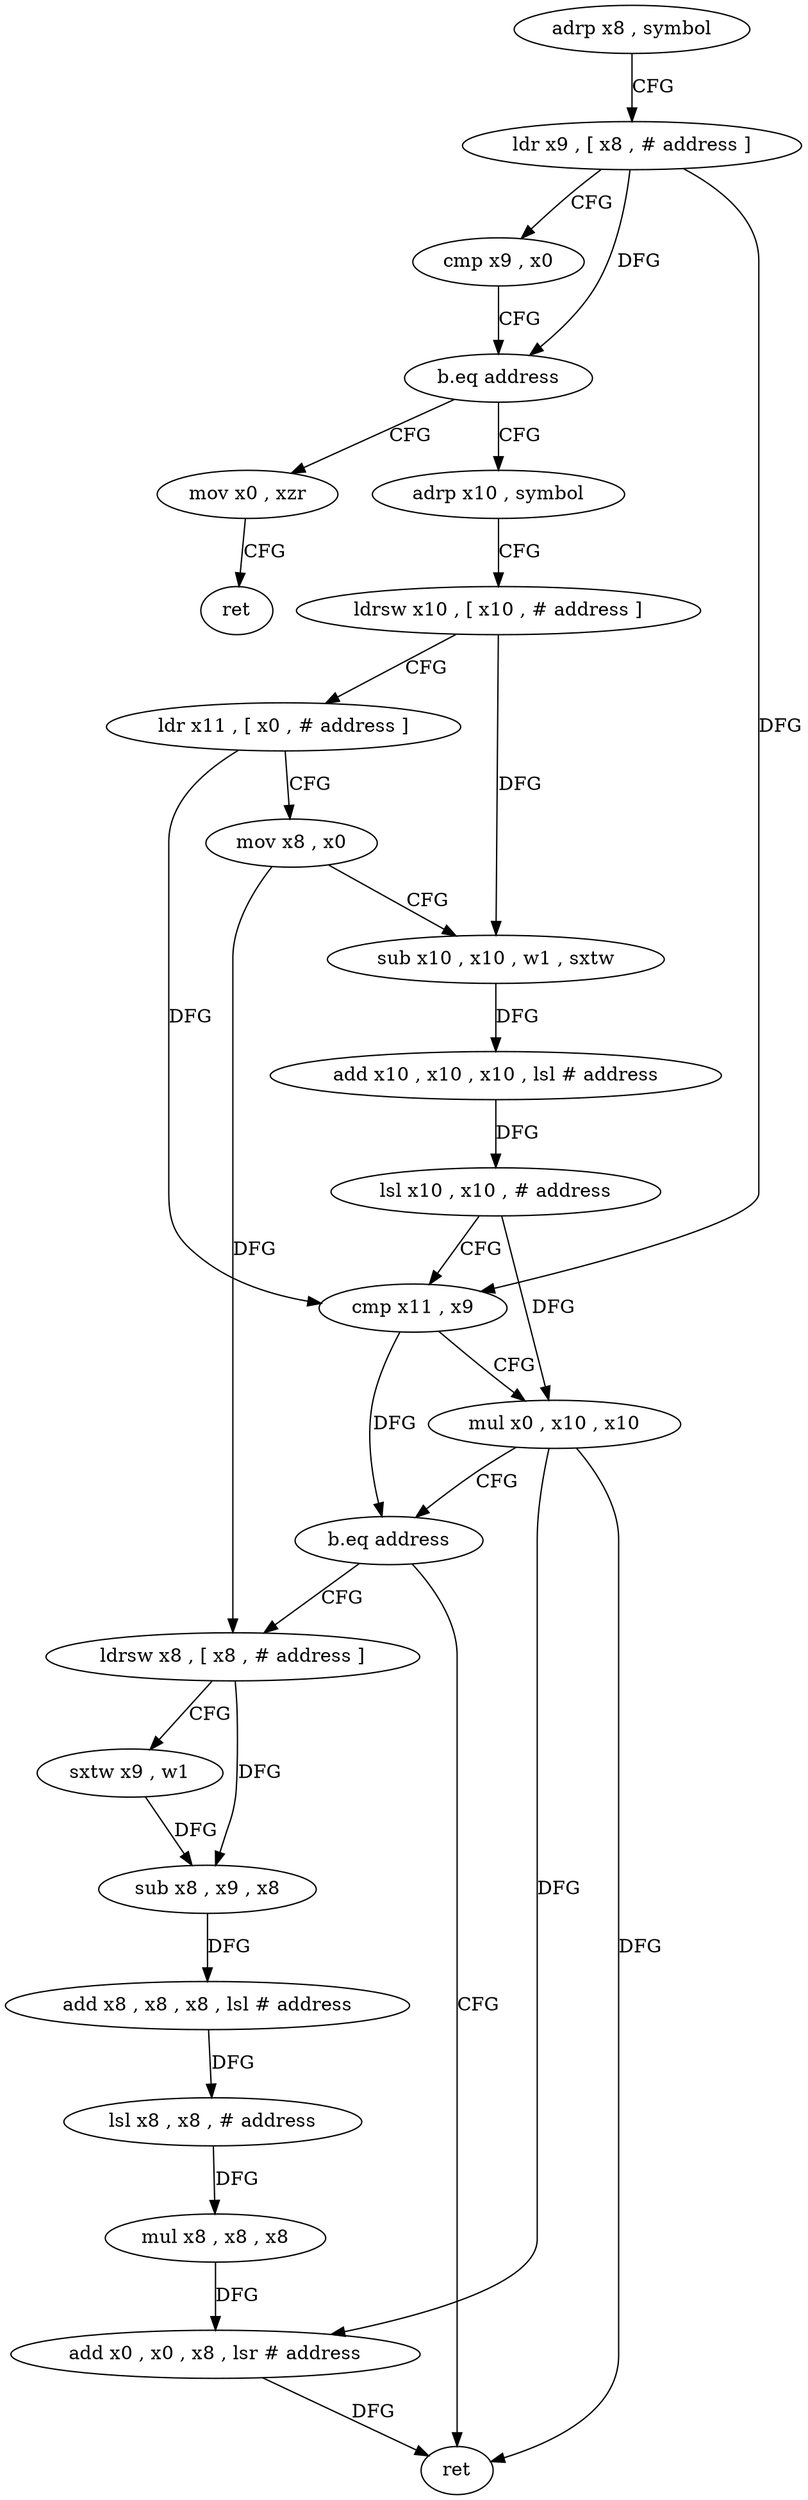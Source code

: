 digraph "func" {
"4205484" [label = "adrp x8 , symbol" ]
"4205488" [label = "ldr x9 , [ x8 , # address ]" ]
"4205492" [label = "cmp x9 , x0" ]
"4205496" [label = "b.eq address" ]
"4205572" [label = "mov x0 , xzr" ]
"4205500" [label = "adrp x10 , symbol" ]
"4205576" [label = "ret" ]
"4205504" [label = "ldrsw x10 , [ x10 , # address ]" ]
"4205508" [label = "ldr x11 , [ x0 , # address ]" ]
"4205512" [label = "mov x8 , x0" ]
"4205516" [label = "sub x10 , x10 , w1 , sxtw" ]
"4205520" [label = "add x10 , x10 , x10 , lsl # address" ]
"4205524" [label = "lsl x10 , x10 , # address" ]
"4205528" [label = "cmp x11 , x9" ]
"4205532" [label = "mul x0 , x10 , x10" ]
"4205536" [label = "b.eq address" ]
"4205568" [label = "ret" ]
"4205540" [label = "ldrsw x8 , [ x8 , # address ]" ]
"4205544" [label = "sxtw x9 , w1" ]
"4205548" [label = "sub x8 , x9 , x8" ]
"4205552" [label = "add x8 , x8 , x8 , lsl # address" ]
"4205556" [label = "lsl x8 , x8 , # address" ]
"4205560" [label = "mul x8 , x8 , x8" ]
"4205564" [label = "add x0 , x0 , x8 , lsr # address" ]
"4205484" -> "4205488" [ label = "CFG" ]
"4205488" -> "4205492" [ label = "CFG" ]
"4205488" -> "4205496" [ label = "DFG" ]
"4205488" -> "4205528" [ label = "DFG" ]
"4205492" -> "4205496" [ label = "CFG" ]
"4205496" -> "4205572" [ label = "CFG" ]
"4205496" -> "4205500" [ label = "CFG" ]
"4205572" -> "4205576" [ label = "CFG" ]
"4205500" -> "4205504" [ label = "CFG" ]
"4205504" -> "4205508" [ label = "CFG" ]
"4205504" -> "4205516" [ label = "DFG" ]
"4205508" -> "4205512" [ label = "CFG" ]
"4205508" -> "4205528" [ label = "DFG" ]
"4205512" -> "4205516" [ label = "CFG" ]
"4205512" -> "4205540" [ label = "DFG" ]
"4205516" -> "4205520" [ label = "DFG" ]
"4205520" -> "4205524" [ label = "DFG" ]
"4205524" -> "4205528" [ label = "CFG" ]
"4205524" -> "4205532" [ label = "DFG" ]
"4205528" -> "4205532" [ label = "CFG" ]
"4205528" -> "4205536" [ label = "DFG" ]
"4205532" -> "4205536" [ label = "CFG" ]
"4205532" -> "4205568" [ label = "DFG" ]
"4205532" -> "4205564" [ label = "DFG" ]
"4205536" -> "4205568" [ label = "CFG" ]
"4205536" -> "4205540" [ label = "CFG" ]
"4205540" -> "4205544" [ label = "CFG" ]
"4205540" -> "4205548" [ label = "DFG" ]
"4205544" -> "4205548" [ label = "DFG" ]
"4205548" -> "4205552" [ label = "DFG" ]
"4205552" -> "4205556" [ label = "DFG" ]
"4205556" -> "4205560" [ label = "DFG" ]
"4205560" -> "4205564" [ label = "DFG" ]
"4205564" -> "4205568" [ label = "DFG" ]
}
